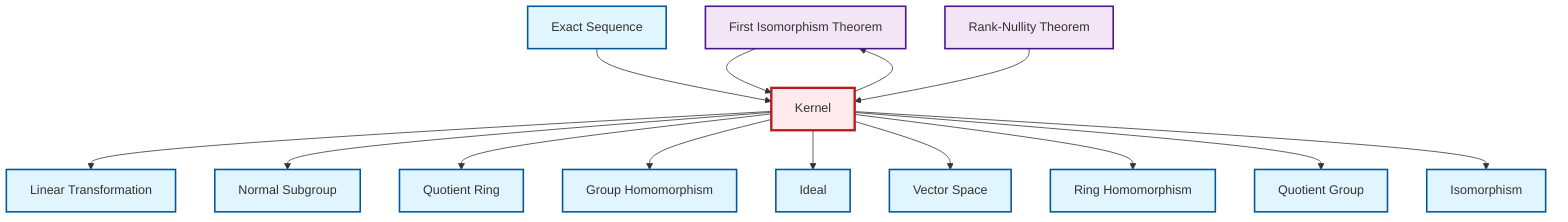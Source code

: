 graph TD
    classDef definition fill:#e1f5fe,stroke:#01579b,stroke-width:2px
    classDef theorem fill:#f3e5f5,stroke:#4a148c,stroke-width:2px
    classDef axiom fill:#fff3e0,stroke:#e65100,stroke-width:2px
    classDef example fill:#e8f5e9,stroke:#1b5e20,stroke-width:2px
    classDef current fill:#ffebee,stroke:#b71c1c,stroke-width:3px
    def-normal-subgroup["Normal Subgroup"]:::definition
    def-ideal["Ideal"]:::definition
    def-quotient-ring["Quotient Ring"]:::definition
    def-ring-homomorphism["Ring Homomorphism"]:::definition
    def-isomorphism["Isomorphism"]:::definition
    def-linear-transformation["Linear Transformation"]:::definition
    thm-first-isomorphism["First Isomorphism Theorem"]:::theorem
    thm-rank-nullity["Rank-Nullity Theorem"]:::theorem
    def-vector-space["Vector Space"]:::definition
    def-exact-sequence["Exact Sequence"]:::definition
    def-quotient-group["Quotient Group"]:::definition
    def-kernel["Kernel"]:::definition
    def-homomorphism["Group Homomorphism"]:::definition
    def-kernel --> def-linear-transformation
    def-kernel --> def-normal-subgroup
    def-kernel --> def-quotient-ring
    thm-first-isomorphism --> def-kernel
    def-exact-sequence --> def-kernel
    def-kernel --> def-homomorphism
    def-kernel --> thm-first-isomorphism
    def-kernel --> def-ideal
    thm-rank-nullity --> def-kernel
    def-kernel --> def-vector-space
    def-kernel --> def-ring-homomorphism
    def-kernel --> def-quotient-group
    def-kernel --> def-isomorphism
    class def-kernel current